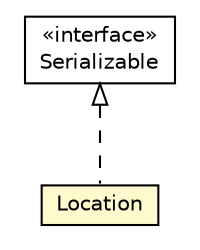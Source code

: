 #!/usr/local/bin/dot
#
# Class diagram 
# Generated by UMLGraph version R5_6-24-gf6e263 (http://www.umlgraph.org/)
#

digraph G {
	edge [fontname="Helvetica",fontsize=10,labelfontname="Helvetica",labelfontsize=10];
	node [fontname="Helvetica",fontsize=10,shape=plaintext];
	nodesep=0.25;
	ranksep=0.5;
	// org.universAAL.middleware.managers.deploy.uapp.model.OntologyType.Location
	c283136 [label=<<table title="org.universAAL.middleware.managers.deploy.uapp.model.OntologyType.Location" border="0" cellborder="1" cellspacing="0" cellpadding="2" port="p" bgcolor="lemonChiffon" href="./OntologyType.Location.html">
		<tr><td><table border="0" cellspacing="0" cellpadding="1">
<tr><td align="center" balign="center"> Location </td></tr>
		</table></td></tr>
		</table>>, URL="./OntologyType.Location.html", fontname="Helvetica", fontcolor="black", fontsize=10.0];
	//org.universAAL.middleware.managers.deploy.uapp.model.OntologyType.Location implements java.io.Serializable
	c283687:p -> c283136:p [dir=back,arrowtail=empty,style=dashed];
	// java.io.Serializable
	c283687 [label=<<table title="java.io.Serializable" border="0" cellborder="1" cellspacing="0" cellpadding="2" port="p" href="http://java.sun.com/j2se/1.4.2/docs/api/java/io/Serializable.html">
		<tr><td><table border="0" cellspacing="0" cellpadding="1">
<tr><td align="center" balign="center"> &#171;interface&#187; </td></tr>
<tr><td align="center" balign="center"> Serializable </td></tr>
		</table></td></tr>
		</table>>, URL="http://java.sun.com/j2se/1.4.2/docs/api/java/io/Serializable.html", fontname="Helvetica", fontcolor="black", fontsize=10.0];
}

